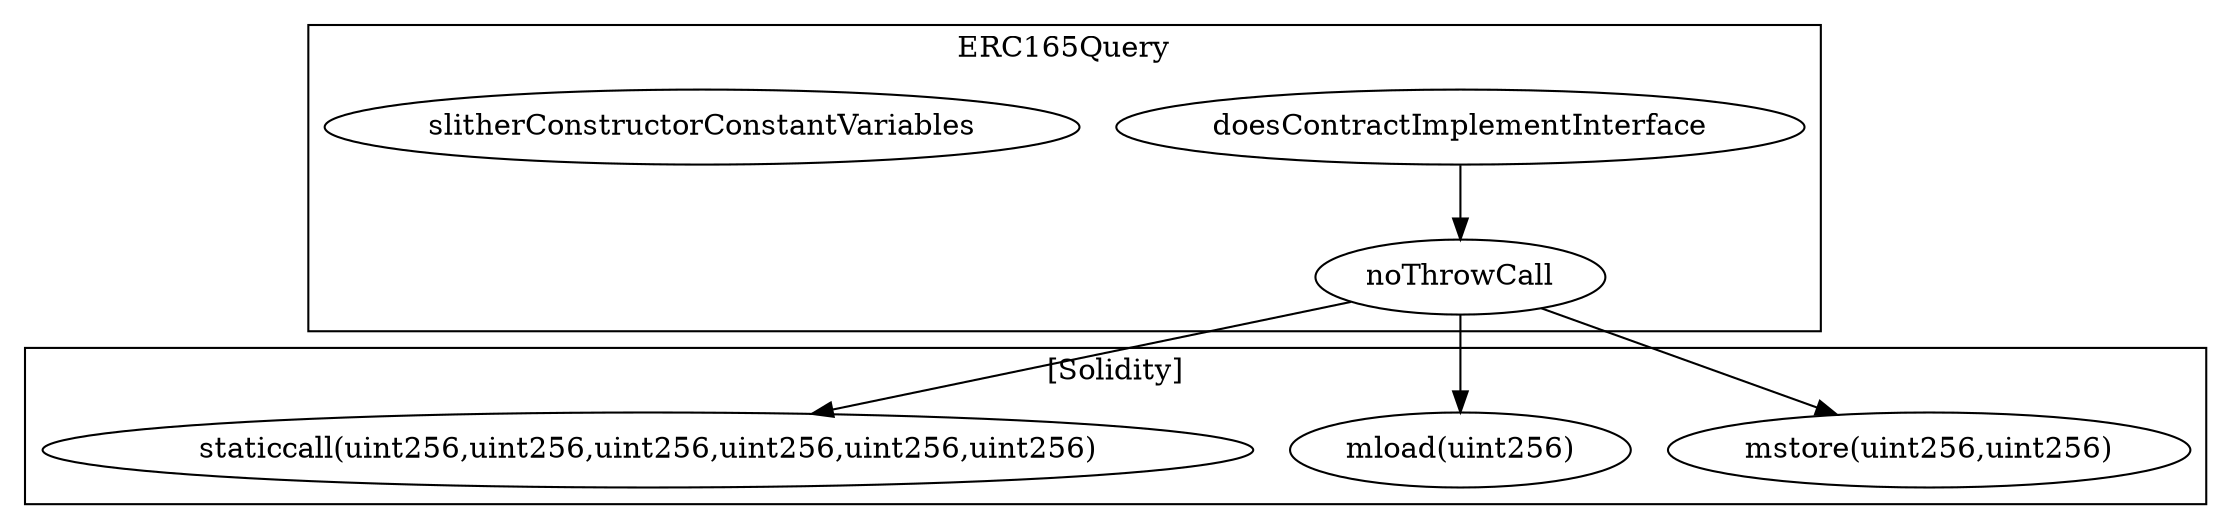 strict digraph {
subgraph cluster_4152_ERC165Query {
label = "ERC165Query"
"4152_doesContractImplementInterface" [label="doesContractImplementInterface"]
"4152_slitherConstructorConstantVariables" [label="slitherConstructorConstantVariables"]
"4152_noThrowCall" [label="noThrowCall"]
"4152_doesContractImplementInterface" -> "4152_noThrowCall"
}subgraph cluster_solidity {
label = "[Solidity]"
"mstore(uint256,uint256)" 
"mload(uint256)" 
"staticcall(uint256,uint256,uint256,uint256,uint256,uint256)" 
"4152_noThrowCall" -> "staticcall(uint256,uint256,uint256,uint256,uint256,uint256)"
"4152_noThrowCall" -> "mstore(uint256,uint256)"
"4152_noThrowCall" -> "mload(uint256)"
}
}
